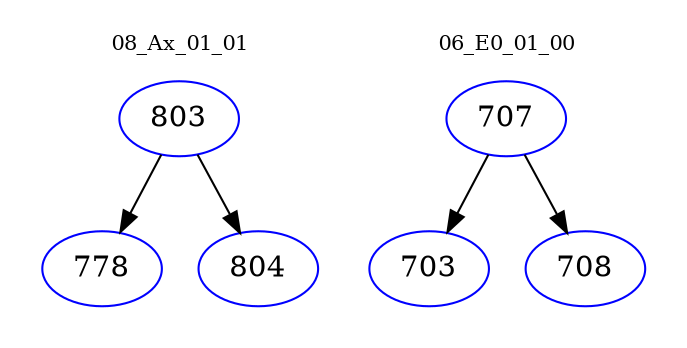 digraph{
subgraph cluster_0 {
color = white
label = "08_Ax_01_01";
fontsize=10;
T0_803 [label="803", color="blue"]
T0_803 -> T0_778 [color="black"]
T0_778 [label="778", color="blue"]
T0_803 -> T0_804 [color="black"]
T0_804 [label="804", color="blue"]
}
subgraph cluster_1 {
color = white
label = "06_E0_01_00";
fontsize=10;
T1_707 [label="707", color="blue"]
T1_707 -> T1_703 [color="black"]
T1_703 [label="703", color="blue"]
T1_707 -> T1_708 [color="black"]
T1_708 [label="708", color="blue"]
}
}
